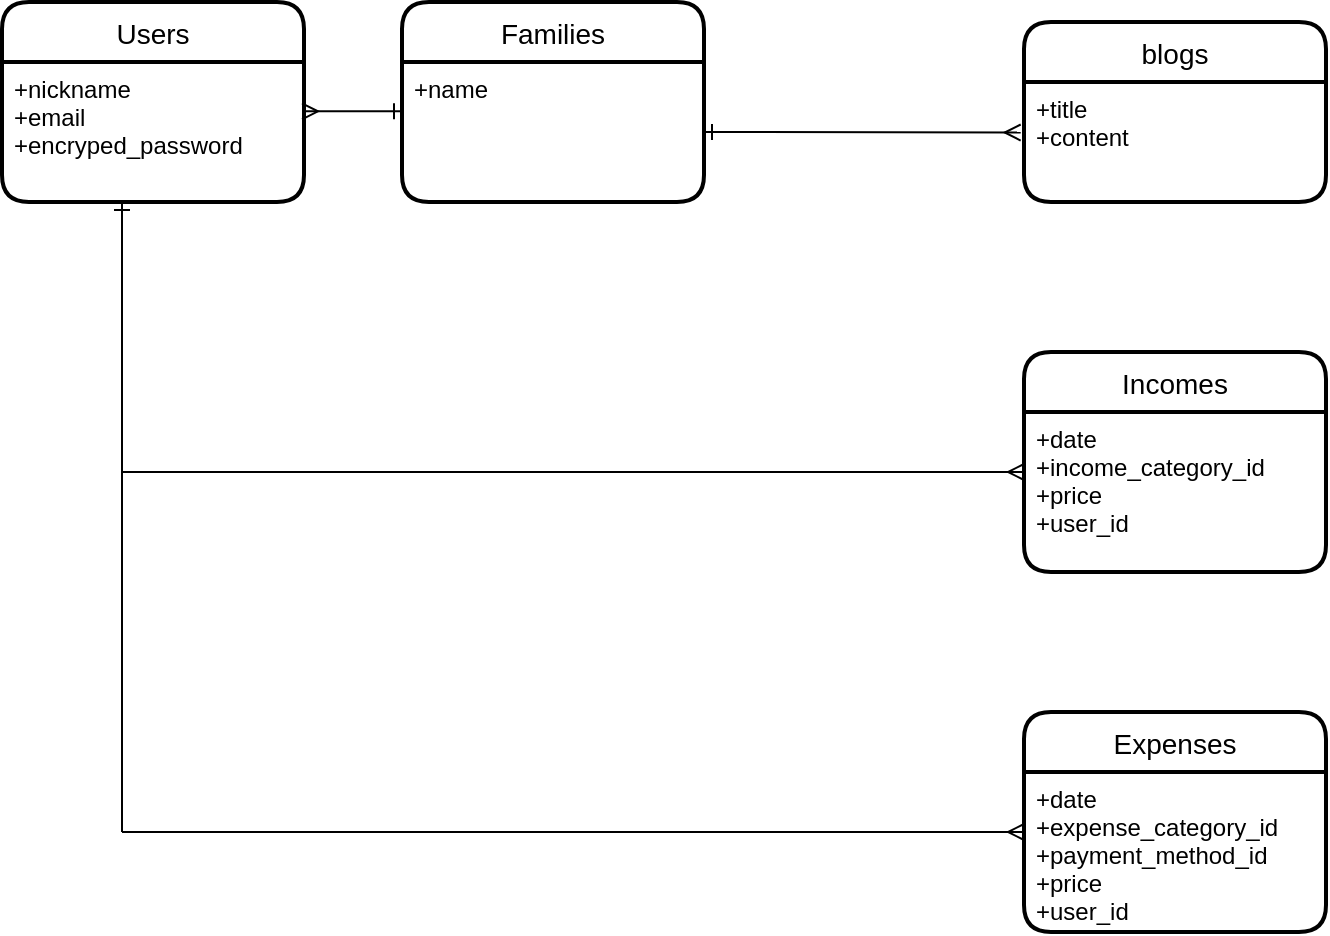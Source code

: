 <mxfile>
    <diagram id="a7gfJ4ap2tH7guMCrTGX" name="ページ1">
        <mxGraphModel dx="563" dy="289" grid="1" gridSize="10" guides="1" tooltips="1" connect="1" arrows="1" fold="1" page="1" pageScale="1" pageWidth="827" pageHeight="1169" math="0" shadow="0">
            <root>
                <mxCell id="0"/>
                <mxCell id="1" parent="0"/>
                <mxCell id="2" value="Users" style="swimlane;childLayout=stackLayout;horizontal=1;startSize=30;horizontalStack=0;rounded=1;fontSize=14;fontStyle=0;strokeWidth=2;resizeParent=0;resizeLast=1;shadow=0;dashed=0;align=center;" parent="1" vertex="1">
                    <mxGeometry x="40" y="35" width="151" height="100" as="geometry"/>
                </mxCell>
                <mxCell id="3" value="+nickname&#10;+email&#10;+encryped_password&#10;" style="align=left;strokeColor=none;fillColor=none;spacingLeft=4;fontSize=12;verticalAlign=top;resizable=0;rotatable=0;part=1;" parent="2" vertex="1">
                    <mxGeometry y="30" width="151" height="70" as="geometry"/>
                </mxCell>
                <mxCell id="4" value="blogs" style="swimlane;childLayout=stackLayout;horizontal=1;startSize=30;horizontalStack=0;rounded=1;fontSize=14;fontStyle=0;strokeWidth=2;resizeParent=0;resizeLast=1;shadow=0;dashed=0;align=center;" parent="1" vertex="1">
                    <mxGeometry x="551" y="45" width="151" height="90" as="geometry"/>
                </mxCell>
                <mxCell id="5" value="+title&#10;+content&#10;" style="align=left;strokeColor=none;fillColor=none;spacingLeft=4;fontSize=12;verticalAlign=top;resizable=0;rotatable=0;part=1;" parent="4" vertex="1">
                    <mxGeometry y="30" width="151" height="60" as="geometry"/>
                </mxCell>
                <mxCell id="6" value="Incomes" style="swimlane;childLayout=stackLayout;horizontal=1;startSize=30;horizontalStack=0;rounded=1;fontSize=14;fontStyle=0;strokeWidth=2;resizeParent=0;resizeLast=1;shadow=0;dashed=0;align=center;" parent="1" vertex="1">
                    <mxGeometry x="551" y="210" width="151" height="110" as="geometry"/>
                </mxCell>
                <mxCell id="7" value="+date&#10;+income_category_id&#10;+price&#10;+user_id&#10;" style="align=left;strokeColor=none;fillColor=none;spacingLeft=4;fontSize=12;verticalAlign=top;resizable=0;rotatable=0;part=1;" parent="6" vertex="1">
                    <mxGeometry y="30" width="151" height="80" as="geometry"/>
                </mxCell>
                <mxCell id="8" value="Expenses" style="swimlane;childLayout=stackLayout;horizontal=1;startSize=30;horizontalStack=0;rounded=1;fontSize=14;fontStyle=0;strokeWidth=2;resizeParent=0;resizeLast=1;shadow=0;dashed=0;align=center;" parent="1" vertex="1">
                    <mxGeometry x="551" y="390" width="151" height="110" as="geometry"/>
                </mxCell>
                <mxCell id="9" value="+date&#10;+expense_category_id&#10;+payment_method_id&#10;+price&#10;+user_id&#10;" style="align=left;strokeColor=none;fillColor=none;spacingLeft=4;fontSize=12;verticalAlign=top;resizable=0;rotatable=0;part=1;" parent="8" vertex="1">
                    <mxGeometry y="30" width="151" height="80" as="geometry"/>
                </mxCell>
                <mxCell id="10" style="edgeStyle=none;html=1;entryX=-0.011;entryY=0.421;entryDx=0;entryDy=0;startArrow=ERone;startFill=0;endArrow=ERmany;endFill=0;entryPerimeter=0;" parent="1" target="5" edge="1">
                    <mxGeometry relative="1" as="geometry">
                        <mxPoint x="391" y="100" as="sourcePoint"/>
                        <mxPoint x="511" y="100" as="targetPoint"/>
                    </mxGeometry>
                </mxCell>
                <mxCell id="11" value="" style="endArrow=none;html=1;rounded=0;startArrow=ERone;startFill=0;" parent="1" edge="1">
                    <mxGeometry relative="1" as="geometry">
                        <mxPoint x="100" y="135" as="sourcePoint"/>
                        <mxPoint x="100" y="450" as="targetPoint"/>
                    </mxGeometry>
                </mxCell>
                <mxCell id="12" value="" style="endArrow=ERmany;html=1;rounded=0;endFill=0;" parent="1" edge="1">
                    <mxGeometry relative="1" as="geometry">
                        <mxPoint x="100" y="270" as="sourcePoint"/>
                        <mxPoint x="551" y="270" as="targetPoint"/>
                    </mxGeometry>
                </mxCell>
                <mxCell id="13" value="" style="endArrow=ERmany;html=1;rounded=0;endFill=0;" parent="1" edge="1">
                    <mxGeometry relative="1" as="geometry">
                        <mxPoint x="100" y="450" as="sourcePoint"/>
                        <mxPoint x="551" y="450" as="targetPoint"/>
                    </mxGeometry>
                </mxCell>
                <mxCell id="14" value="Families" style="swimlane;childLayout=stackLayout;horizontal=1;startSize=30;horizontalStack=0;rounded=1;fontSize=14;fontStyle=0;strokeWidth=2;resizeParent=0;resizeLast=1;shadow=0;dashed=0;align=center;" vertex="1" parent="1">
                    <mxGeometry x="240" y="35" width="151" height="100" as="geometry"/>
                </mxCell>
                <mxCell id="15" value="+name&#10;" style="align=left;strokeColor=none;fillColor=none;spacingLeft=4;fontSize=12;verticalAlign=top;resizable=0;rotatable=0;part=1;" vertex="1" parent="14">
                    <mxGeometry y="30" width="151" height="70" as="geometry"/>
                </mxCell>
                <mxCell id="16" style="edgeStyle=none;html=1;entryX=-0.011;entryY=0.421;entryDx=0;entryDy=0;startArrow=ERone;startFill=0;endArrow=ERmany;endFill=0;entryPerimeter=0;" edge="1" parent="1">
                    <mxGeometry relative="1" as="geometry">
                        <mxPoint x="240" y="89.66" as="sourcePoint"/>
                        <mxPoint x="189.999" y="89.66" as="targetPoint"/>
                        <Array as="points"/>
                    </mxGeometry>
                </mxCell>
            </root>
        </mxGraphModel>
    </diagram>
</mxfile>